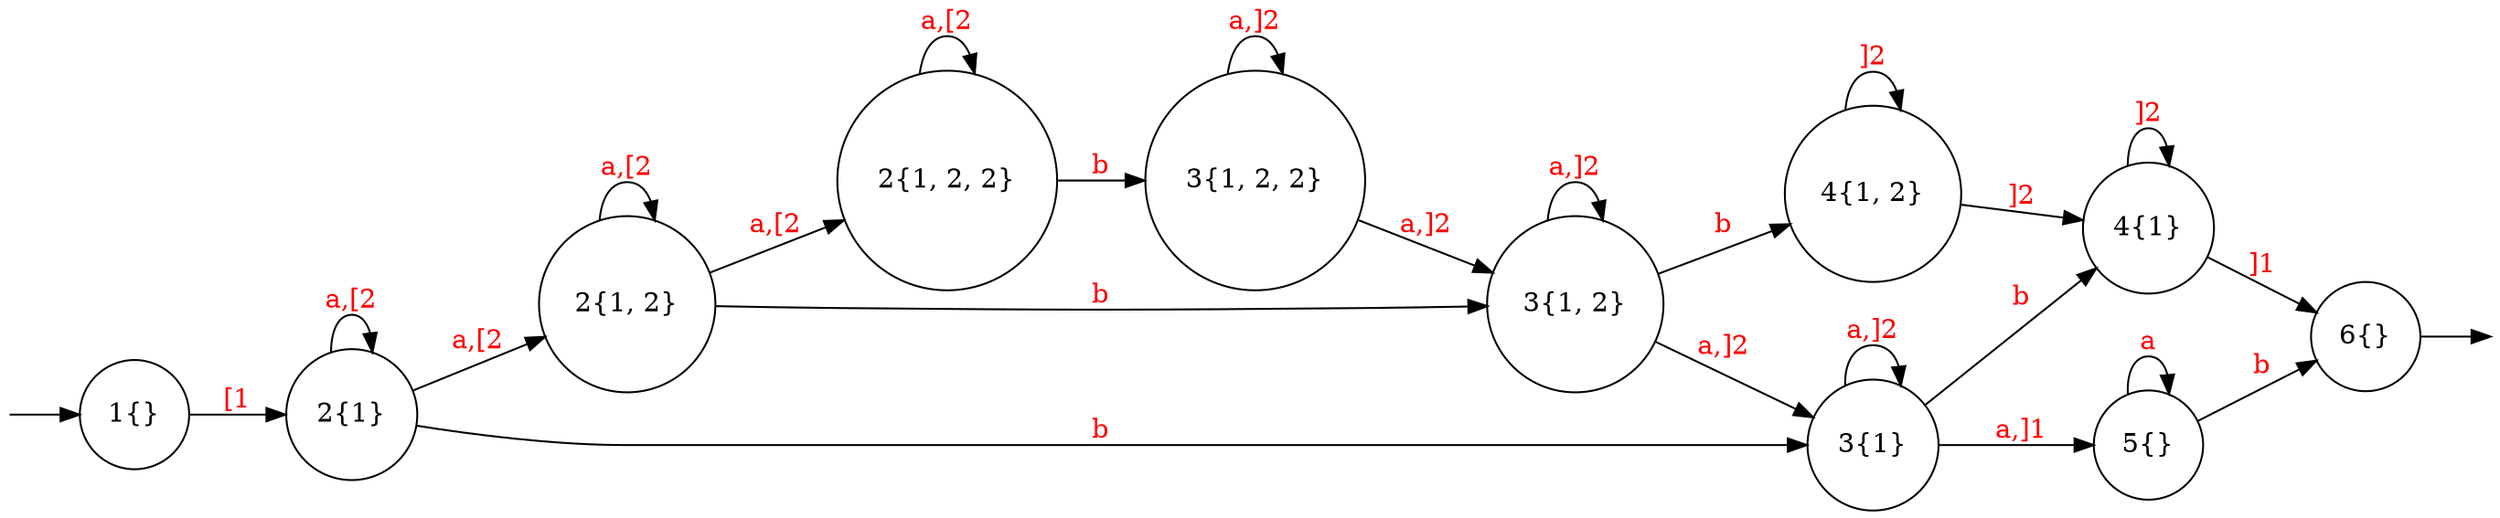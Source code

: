 digraph {
        node [shape=circle];
        Q0 [style=invisible, height=0, width=0, fixedsize=true];
        Q1 [style=invisible, height=0, width=0, fixedsize=true];
        rankdir = "LR";

        Q0 -> "1{}";
        "6{}" -> Q1;
        "2{1}" -> "2{1, 2}" [ label="a,[2", fontcolor=red];
        "4{1, 2}" -> "4{1}" [ label="]2", fontcolor=red];
        "2{1, 2}" -> "2{1, 2, 2}" [ label="a,[2", fontcolor=red];
        "3{1, 2, 2}" -> "3{1, 2}" [ label="a,]2", fontcolor=red];
        "5{}" -> "6{}" [ label="b", fontcolor=red];
        "2{1}" -> "3{1}" [ label="b", fontcolor=red];
        "3{1, 2}" -> "4{1, 2}" [ label="b", fontcolor=red];
        "1{}" -> "2{1}" [ label="[1", fontcolor=red];
        "3{1, 2}" -> "3{1}" [ label="a,]2", fontcolor=red];
        "5{}" -> "5{}" [ label="a", fontcolor=red];
        "4{1}" -> "6{}" [ label="]1", fontcolor=red];
        "2{1, 2, 2}" -> "3{1, 2, 2}" [ label="b", fontcolor=red];
        "3{1}" -> "4{1}" [ label="b", fontcolor=red];
        "3{1}" -> "5{}" [ label="a,]1", fontcolor=red];
        "2{1, 2}" -> "3{1, 2}" [ label="b", fontcolor=red];
        "2{1}" -> "2{1}" [ label="a,[2", fontcolor=red];
        "4{1}" -> "4{1}" [ label="]2", fontcolor=red];
        "2{1, 2}" -> "2{1, 2}" [ label="a,[2", fontcolor=red];
        "4{1, 2}" -> "4{1, 2}" [ label="]2", fontcolor=red];
        "3{1}" -> "3{1}" [ label="a,]2", fontcolor=red];
        "3{1, 2}" -> "3{1, 2}" [ label="a,]2", fontcolor=red];
        "2{1, 2, 2}" -> "2{1, 2, 2}" [ label="a,[2", fontcolor=red];
        "3{1, 2, 2}" -> "3{1, 2, 2}" [ label="a,]2", fontcolor=red];
}